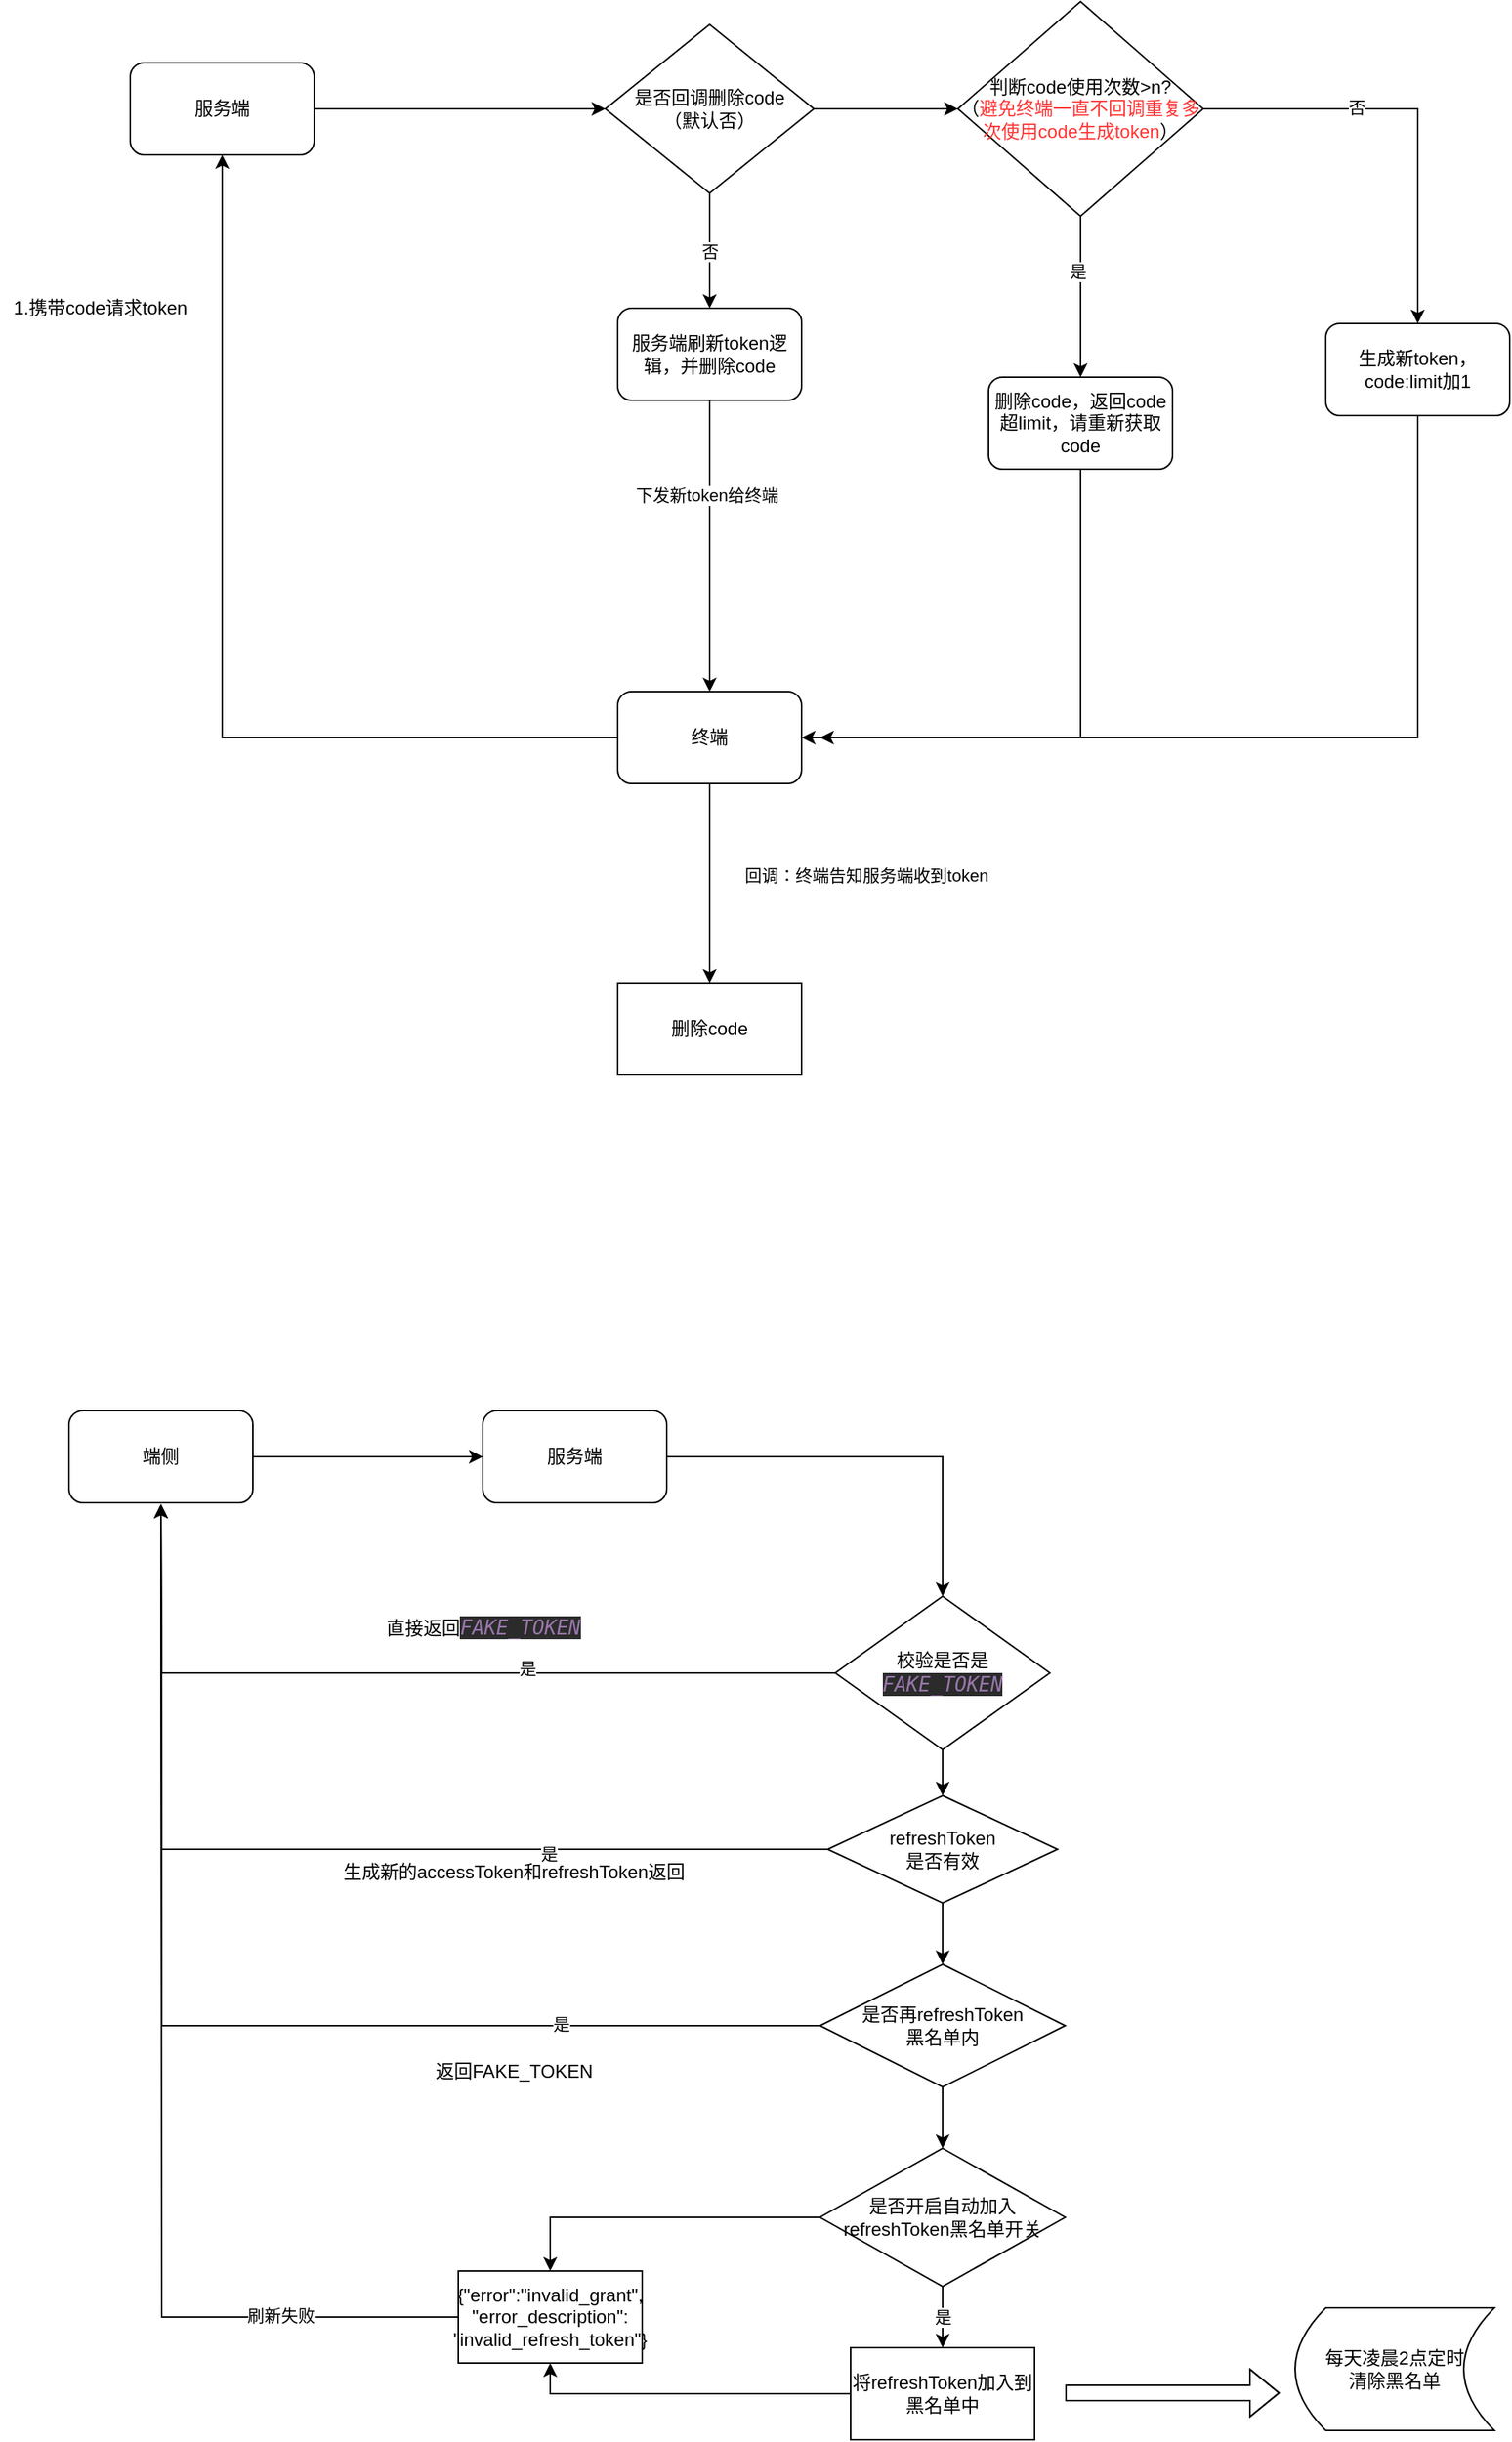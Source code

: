 <mxfile version="16.2.4" type="github">
  <diagram id="oarM0HKGG1xcpiazp4HU" name="Page-1">
    <mxGraphModel dx="1422" dy="762" grid="1" gridSize="10" guides="1" tooltips="1" connect="1" arrows="1" fold="1" page="1" pageScale="1" pageWidth="827" pageHeight="1169" math="0" shadow="0">
      <root>
        <mxCell id="0" />
        <mxCell id="1" parent="0" />
        <mxCell id="ga6xaN8mUOWN0gRQYGS6-3" style="edgeStyle=orthogonalEdgeStyle;rounded=0;orthogonalLoop=1;jettySize=auto;html=1;entryX=0.5;entryY=1;entryDx=0;entryDy=0;" parent="1" source="ga6xaN8mUOWN0gRQYGS6-1" target="ga6xaN8mUOWN0gRQYGS6-2" edge="1">
          <mxGeometry relative="1" as="geometry">
            <mxPoint x="270" y="350" as="targetPoint" />
            <Array as="points">
              <mxPoint x="260" y="730" />
            </Array>
          </mxGeometry>
        </mxCell>
        <mxCell id="ga6xaN8mUOWN0gRQYGS6-35" style="edgeStyle=orthogonalEdgeStyle;rounded=0;orthogonalLoop=1;jettySize=auto;html=1;exitX=0.5;exitY=1;exitDx=0;exitDy=0;entryX=0.5;entryY=0;entryDx=0;entryDy=0;" parent="1" source="ga6xaN8mUOWN0gRQYGS6-1" target="ga6xaN8mUOWN0gRQYGS6-34" edge="1">
          <mxGeometry relative="1" as="geometry" />
        </mxCell>
        <mxCell id="ga6xaN8mUOWN0gRQYGS6-36" value="回调：终端告知服务端收到token" style="edgeLabel;html=1;align=center;verticalAlign=middle;resizable=0;points=[];" parent="ga6xaN8mUOWN0gRQYGS6-35" vertex="1" connectable="0">
          <mxGeometry x="-0.262" y="2" relative="1" as="geometry">
            <mxPoint x="100" y="12" as="offset" />
          </mxGeometry>
        </mxCell>
        <mxCell id="ga6xaN8mUOWN0gRQYGS6-1" value="终端" style="rounded=1;whiteSpace=wrap;html=1;" parent="1" vertex="1">
          <mxGeometry x="518" y="700" width="120" height="60" as="geometry" />
        </mxCell>
        <mxCell id="ga6xaN8mUOWN0gRQYGS6-8" style="edgeStyle=orthogonalEdgeStyle;rounded=0;orthogonalLoop=1;jettySize=auto;html=1;exitX=1;exitY=0.5;exitDx=0;exitDy=0;entryX=0;entryY=0.5;entryDx=0;entryDy=0;" parent="1" source="ga6xaN8mUOWN0gRQYGS6-2" target="ga6xaN8mUOWN0gRQYGS6-6" edge="1">
          <mxGeometry relative="1" as="geometry" />
        </mxCell>
        <mxCell id="ga6xaN8mUOWN0gRQYGS6-2" value="服务端" style="rounded=1;whiteSpace=wrap;html=1;" parent="1" vertex="1">
          <mxGeometry x="200" y="290" width="120" height="60" as="geometry" />
        </mxCell>
        <mxCell id="ga6xaN8mUOWN0gRQYGS6-5" value="1.携带code请求token" style="text;html=1;align=center;verticalAlign=middle;resizable=0;points=[];autosize=1;strokeColor=none;fillColor=none;" parent="1" vertex="1">
          <mxGeometry x="115" y="440" width="130" height="20" as="geometry" />
        </mxCell>
        <mxCell id="ga6xaN8mUOWN0gRQYGS6-10" value="否" style="edgeStyle=orthogonalEdgeStyle;rounded=0;orthogonalLoop=1;jettySize=auto;html=1;exitX=0.5;exitY=1;exitDx=0;exitDy=0;entryX=0.5;entryY=0;entryDx=0;entryDy=0;" parent="1" source="ga6xaN8mUOWN0gRQYGS6-6" target="ga6xaN8mUOWN0gRQYGS6-9" edge="1">
          <mxGeometry relative="1" as="geometry" />
        </mxCell>
        <mxCell id="ga6xaN8mUOWN0gRQYGS6-15" style="edgeStyle=orthogonalEdgeStyle;rounded=0;orthogonalLoop=1;jettySize=auto;html=1;exitX=1;exitY=0.5;exitDx=0;exitDy=0;entryX=0;entryY=0.5;entryDx=0;entryDy=0;" parent="1" source="ga6xaN8mUOWN0gRQYGS6-6" target="ga6xaN8mUOWN0gRQYGS6-14" edge="1">
          <mxGeometry relative="1" as="geometry" />
        </mxCell>
        <mxCell id="ga6xaN8mUOWN0gRQYGS6-6" value="是否回调删除code&lt;br&gt;（默认否）" style="rhombus;whiteSpace=wrap;html=1;" parent="1" vertex="1">
          <mxGeometry x="510" y="265" width="136" height="110" as="geometry" />
        </mxCell>
        <mxCell id="ga6xaN8mUOWN0gRQYGS6-26" style="edgeStyle=orthogonalEdgeStyle;rounded=0;orthogonalLoop=1;jettySize=auto;html=1;exitX=0.5;exitY=1;exitDx=0;exitDy=0;" parent="1" source="ga6xaN8mUOWN0gRQYGS6-9" target="ga6xaN8mUOWN0gRQYGS6-1" edge="1">
          <mxGeometry relative="1" as="geometry" />
        </mxCell>
        <mxCell id="ga6xaN8mUOWN0gRQYGS6-27" value="下发新token给终端" style="edgeLabel;html=1;align=center;verticalAlign=middle;resizable=0;points=[];" parent="ga6xaN8mUOWN0gRQYGS6-26" vertex="1" connectable="0">
          <mxGeometry x="-0.35" y="-2" relative="1" as="geometry">
            <mxPoint as="offset" />
          </mxGeometry>
        </mxCell>
        <mxCell id="ga6xaN8mUOWN0gRQYGS6-9" value="服务端刷新token逻辑，并删除code" style="rounded=1;whiteSpace=wrap;html=1;" parent="1" vertex="1">
          <mxGeometry x="518" y="450" width="120" height="60" as="geometry" />
        </mxCell>
        <mxCell id="ga6xaN8mUOWN0gRQYGS6-23" style="edgeStyle=orthogonalEdgeStyle;rounded=0;orthogonalLoop=1;jettySize=auto;html=1;exitX=0.5;exitY=1;exitDx=0;exitDy=0;" parent="1" source="ga6xaN8mUOWN0gRQYGS6-14" target="ga6xaN8mUOWN0gRQYGS6-22" edge="1">
          <mxGeometry relative="1" as="geometry">
            <mxPoint x="880" y="490" as="targetPoint" />
          </mxGeometry>
        </mxCell>
        <mxCell id="ga6xaN8mUOWN0gRQYGS6-24" value="是" style="edgeLabel;html=1;align=center;verticalAlign=middle;resizable=0;points=[];" parent="ga6xaN8mUOWN0gRQYGS6-23" vertex="1" connectable="0">
          <mxGeometry x="-0.327" y="-2" relative="1" as="geometry">
            <mxPoint as="offset" />
          </mxGeometry>
        </mxCell>
        <mxCell id="ga6xaN8mUOWN0gRQYGS6-29" style="edgeStyle=orthogonalEdgeStyle;rounded=0;orthogonalLoop=1;jettySize=auto;html=1;exitX=1;exitY=0.5;exitDx=0;exitDy=0;" parent="1" source="ga6xaN8mUOWN0gRQYGS6-14" target="ga6xaN8mUOWN0gRQYGS6-30" edge="1">
          <mxGeometry relative="1" as="geometry">
            <mxPoint x="1040" y="490" as="targetPoint" />
          </mxGeometry>
        </mxCell>
        <mxCell id="ga6xaN8mUOWN0gRQYGS6-31" value="否" style="edgeLabel;html=1;align=center;verticalAlign=middle;resizable=0;points=[];" parent="ga6xaN8mUOWN0gRQYGS6-29" vertex="1" connectable="0">
          <mxGeometry x="-0.29" y="1" relative="1" as="geometry">
            <mxPoint as="offset" />
          </mxGeometry>
        </mxCell>
        <mxCell id="ga6xaN8mUOWN0gRQYGS6-14" value="判断code使用次数&amp;gt;n?&lt;br&gt;（&lt;font color=&quot;#ff3333&quot;&gt;避免终端一直不回调重复多次使用code生成token&lt;/font&gt;）" style="rhombus;whiteSpace=wrap;html=1;" parent="1" vertex="1">
          <mxGeometry x="740" y="250" width="160" height="140" as="geometry" />
        </mxCell>
        <mxCell id="ga6xaN8mUOWN0gRQYGS6-28" style="edgeStyle=orthogonalEdgeStyle;rounded=0;orthogonalLoop=1;jettySize=auto;html=1;exitX=0.5;exitY=1;exitDx=0;exitDy=0;entryX=1;entryY=0.5;entryDx=0;entryDy=0;" parent="1" source="ga6xaN8mUOWN0gRQYGS6-22" target="ga6xaN8mUOWN0gRQYGS6-1" edge="1">
          <mxGeometry relative="1" as="geometry" />
        </mxCell>
        <mxCell id="ga6xaN8mUOWN0gRQYGS6-22" value="删除code，返回code超limit，请重新获取code" style="rounded=1;whiteSpace=wrap;html=1;" parent="1" vertex="1">
          <mxGeometry x="760" y="495" width="120" height="60" as="geometry" />
        </mxCell>
        <mxCell id="ga6xaN8mUOWN0gRQYGS6-32" style="edgeStyle=orthogonalEdgeStyle;rounded=0;orthogonalLoop=1;jettySize=auto;html=1;exitX=0.5;exitY=1;exitDx=0;exitDy=0;" parent="1" source="ga6xaN8mUOWN0gRQYGS6-30" edge="1">
          <mxGeometry relative="1" as="geometry">
            <mxPoint x="650" y="730" as="targetPoint" />
            <Array as="points">
              <mxPoint x="1040" y="730" />
            </Array>
          </mxGeometry>
        </mxCell>
        <mxCell id="ga6xaN8mUOWN0gRQYGS6-30" value="生成新token，code:limit加1" style="rounded=1;whiteSpace=wrap;html=1;" parent="1" vertex="1">
          <mxGeometry x="980" y="460" width="120" height="60" as="geometry" />
        </mxCell>
        <mxCell id="ga6xaN8mUOWN0gRQYGS6-34" value="删除code" style="rounded=0;whiteSpace=wrap;html=1;" parent="1" vertex="1">
          <mxGeometry x="518" y="890" width="120" height="60" as="geometry" />
        </mxCell>
        <mxCell id="hUQQVmdVMtnaNt1VZYV0-37" style="edgeStyle=orthogonalEdgeStyle;rounded=0;orthogonalLoop=1;jettySize=auto;html=1;entryX=0;entryY=0.5;entryDx=0;entryDy=0;" parent="1" source="hUQQVmdVMtnaNt1VZYV0-1" target="hUQQVmdVMtnaNt1VZYV0-2" edge="1">
          <mxGeometry relative="1" as="geometry" />
        </mxCell>
        <mxCell id="hUQQVmdVMtnaNt1VZYV0-1" value="端侧" style="rounded=1;whiteSpace=wrap;html=1;" parent="1" vertex="1">
          <mxGeometry x="160" y="1169" width="120" height="60" as="geometry" />
        </mxCell>
        <mxCell id="hUQQVmdVMtnaNt1VZYV0-4" style="edgeStyle=orthogonalEdgeStyle;rounded=0;orthogonalLoop=1;jettySize=auto;html=1;entryX=0.5;entryY=0;entryDx=0;entryDy=0;" parent="1" source="hUQQVmdVMtnaNt1VZYV0-2" target="hUQQVmdVMtnaNt1VZYV0-3" edge="1">
          <mxGeometry relative="1" as="geometry" />
        </mxCell>
        <mxCell id="hUQQVmdVMtnaNt1VZYV0-2" value="服务端" style="rounded=1;whiteSpace=wrap;html=1;" parent="1" vertex="1">
          <mxGeometry x="430" y="1169" width="120" height="60" as="geometry" />
        </mxCell>
        <mxCell id="hUQQVmdVMtnaNt1VZYV0-5" style="edgeStyle=orthogonalEdgeStyle;rounded=0;orthogonalLoop=1;jettySize=auto;html=1;" parent="1" source="hUQQVmdVMtnaNt1VZYV0-3" edge="1">
          <mxGeometry relative="1" as="geometry">
            <mxPoint x="220" y="1230" as="targetPoint" />
          </mxGeometry>
        </mxCell>
        <mxCell id="hUQQVmdVMtnaNt1VZYV0-6" value="是" style="edgeLabel;html=1;align=center;verticalAlign=middle;resizable=0;points=[];" parent="hUQQVmdVMtnaNt1VZYV0-5" vertex="1" connectable="0">
          <mxGeometry x="-0.269" y="-3" relative="1" as="geometry">
            <mxPoint as="offset" />
          </mxGeometry>
        </mxCell>
        <mxCell id="hUQQVmdVMtnaNt1VZYV0-9" style="edgeStyle=orthogonalEdgeStyle;rounded=0;orthogonalLoop=1;jettySize=auto;html=1;exitX=0.5;exitY=1;exitDx=0;exitDy=0;entryX=0.5;entryY=0;entryDx=0;entryDy=0;" parent="1" source="hUQQVmdVMtnaNt1VZYV0-3" target="hUQQVmdVMtnaNt1VZYV0-8" edge="1">
          <mxGeometry relative="1" as="geometry" />
        </mxCell>
        <mxCell id="hUQQVmdVMtnaNt1VZYV0-3" value="校验是否是&lt;br&gt;&lt;span style=&quot;color: rgb(152 , 118 , 170) ; font-style: italic ; background-color: rgb(43 , 43 , 43) ; font-family: &amp;#34;jetbrains mono&amp;#34; , monospace ; font-size: 9.8pt&quot;&gt;FAKE_TOKEN&lt;/span&gt;" style="rhombus;whiteSpace=wrap;html=1;" parent="1" vertex="1">
          <mxGeometry x="660" y="1290" width="140" height="100" as="geometry" />
        </mxCell>
        <mxCell id="hUQQVmdVMtnaNt1VZYV0-7" value="直接返回&lt;span style=&quot;color: rgb(152 , 118 , 170) ; font-style: italic ; background-color: rgb(43 , 43 , 43) ; font-family: &amp;#34;jetbrains mono&amp;#34; , monospace ; font-size: 9.8pt&quot;&gt;FAKE_TOKEN&lt;/span&gt;" style="text;html=1;align=center;verticalAlign=middle;resizable=0;points=[];autosize=1;strokeColor=none;fillColor=none;" parent="1" vertex="1">
          <mxGeometry x="365" y="1300" width="130" height="20" as="geometry" />
        </mxCell>
        <mxCell id="hUQQVmdVMtnaNt1VZYV0-10" style="edgeStyle=orthogonalEdgeStyle;rounded=0;orthogonalLoop=1;jettySize=auto;html=1;exitX=0;exitY=0.5;exitDx=0;exitDy=0;" parent="1" source="hUQQVmdVMtnaNt1VZYV0-8" edge="1">
          <mxGeometry relative="1" as="geometry">
            <mxPoint x="220" y="1230" as="targetPoint" />
          </mxGeometry>
        </mxCell>
        <mxCell id="hUQQVmdVMtnaNt1VZYV0-11" value="是" style="edgeLabel;html=1;align=center;verticalAlign=middle;resizable=0;points=[];" parent="hUQQVmdVMtnaNt1VZYV0-10" vertex="1" connectable="0">
          <mxGeometry x="-0.448" y="3" relative="1" as="geometry">
            <mxPoint as="offset" />
          </mxGeometry>
        </mxCell>
        <mxCell id="hUQQVmdVMtnaNt1VZYV0-17" style="edgeStyle=orthogonalEdgeStyle;rounded=0;orthogonalLoop=1;jettySize=auto;html=1;entryX=0.5;entryY=0;entryDx=0;entryDy=0;" parent="1" source="hUQQVmdVMtnaNt1VZYV0-8" target="hUQQVmdVMtnaNt1VZYV0-16" edge="1">
          <mxGeometry relative="1" as="geometry" />
        </mxCell>
        <mxCell id="hUQQVmdVMtnaNt1VZYV0-8" value="refreshToken&lt;br&gt;是否有效" style="rhombus;whiteSpace=wrap;html=1;" parent="1" vertex="1">
          <mxGeometry x="655" y="1420" width="150" height="70" as="geometry" />
        </mxCell>
        <mxCell id="hUQQVmdVMtnaNt1VZYV0-12" value="生成新的accessToken和refreshToken返回" style="text;html=1;align=center;verticalAlign=middle;resizable=0;points=[];autosize=1;strokeColor=none;fillColor=none;" parent="1" vertex="1">
          <mxGeometry x="330" y="1460" width="240" height="20" as="geometry" />
        </mxCell>
        <mxCell id="hUQQVmdVMtnaNt1VZYV0-24" value="是" style="edgeStyle=orthogonalEdgeStyle;rounded=0;orthogonalLoop=1;jettySize=auto;html=1;entryX=0.5;entryY=0;entryDx=0;entryDy=0;" parent="1" source="hUQQVmdVMtnaNt1VZYV0-13" target="hUQQVmdVMtnaNt1VZYV0-23" edge="1">
          <mxGeometry relative="1" as="geometry" />
        </mxCell>
        <mxCell id="hUQQVmdVMtnaNt1VZYV0-33" style="edgeStyle=orthogonalEdgeStyle;rounded=0;orthogonalLoop=1;jettySize=auto;html=1;entryX=0.5;entryY=0;entryDx=0;entryDy=0;" parent="1" source="hUQQVmdVMtnaNt1VZYV0-13" target="hUQQVmdVMtnaNt1VZYV0-22" edge="1">
          <mxGeometry relative="1" as="geometry" />
        </mxCell>
        <mxCell id="hUQQVmdVMtnaNt1VZYV0-13" value="是否开启自动加入&lt;br&gt;refreshToken黑名单开关" style="rhombus;whiteSpace=wrap;html=1;" parent="1" vertex="1">
          <mxGeometry x="650" y="1650" width="160" height="90" as="geometry" />
        </mxCell>
        <mxCell id="hUQQVmdVMtnaNt1VZYV0-18" style="edgeStyle=orthogonalEdgeStyle;rounded=0;orthogonalLoop=1;jettySize=auto;html=1;" parent="1" source="hUQQVmdVMtnaNt1VZYV0-16" edge="1">
          <mxGeometry relative="1" as="geometry">
            <mxPoint x="220" y="1230" as="targetPoint" />
          </mxGeometry>
        </mxCell>
        <mxCell id="hUQQVmdVMtnaNt1VZYV0-19" value="是" style="edgeLabel;html=1;align=center;verticalAlign=middle;resizable=0;points=[];" parent="hUQQVmdVMtnaNt1VZYV0-18" vertex="1" connectable="0">
          <mxGeometry x="-0.561" y="-1" relative="1" as="geometry">
            <mxPoint as="offset" />
          </mxGeometry>
        </mxCell>
        <mxCell id="hUQQVmdVMtnaNt1VZYV0-21" style="edgeStyle=orthogonalEdgeStyle;rounded=0;orthogonalLoop=1;jettySize=auto;html=1;entryX=0.5;entryY=0;entryDx=0;entryDy=0;" parent="1" source="hUQQVmdVMtnaNt1VZYV0-16" target="hUQQVmdVMtnaNt1VZYV0-13" edge="1">
          <mxGeometry relative="1" as="geometry" />
        </mxCell>
        <mxCell id="hUQQVmdVMtnaNt1VZYV0-16" value="是否再refreshToken&lt;br&gt;黑名单内" style="rhombus;whiteSpace=wrap;html=1;" parent="1" vertex="1">
          <mxGeometry x="650" y="1530" width="160" height="80" as="geometry" />
        </mxCell>
        <mxCell id="hUQQVmdVMtnaNt1VZYV0-20" value="返回FAKE_TOKEN" style="text;html=1;align=center;verticalAlign=middle;resizable=0;points=[];autosize=1;strokeColor=none;fillColor=none;" parent="1" vertex="1">
          <mxGeometry x="390" y="1590" width="120" height="20" as="geometry" />
        </mxCell>
        <mxCell id="hUQQVmdVMtnaNt1VZYV0-35" style="edgeStyle=orthogonalEdgeStyle;rounded=0;orthogonalLoop=1;jettySize=auto;html=1;" parent="1" source="hUQQVmdVMtnaNt1VZYV0-22" edge="1">
          <mxGeometry relative="1" as="geometry">
            <mxPoint x="220" y="1230" as="targetPoint" />
          </mxGeometry>
        </mxCell>
        <mxCell id="hUQQVmdVMtnaNt1VZYV0-36" value="刷新失败" style="edgeLabel;html=1;align=center;verticalAlign=middle;resizable=0;points=[];" parent="hUQQVmdVMtnaNt1VZYV0-35" vertex="1" connectable="0">
          <mxGeometry x="-0.678" y="-1" relative="1" as="geometry">
            <mxPoint as="offset" />
          </mxGeometry>
        </mxCell>
        <mxCell id="hUQQVmdVMtnaNt1VZYV0-22" value="&lt;div&gt;{&quot;error&quot;:&quot;invalid_grant&quot;,&lt;/div&gt;&lt;div&gt;&quot;error_description&quot;:&lt;/div&gt;&lt;div&gt;&quot;invalid_refresh_token&quot;}&lt;/div&gt;" style="rounded=0;whiteSpace=wrap;html=1;" parent="1" vertex="1">
          <mxGeometry x="414" y="1730" width="120" height="60" as="geometry" />
        </mxCell>
        <mxCell id="hUQQVmdVMtnaNt1VZYV0-31" style="edgeStyle=orthogonalEdgeStyle;shape=flexArrow;rounded=0;orthogonalLoop=1;jettySize=auto;html=1;" parent="1" edge="1">
          <mxGeometry relative="1" as="geometry">
            <mxPoint x="950" y="1809.5" as="targetPoint" />
            <mxPoint x="810" y="1809.5" as="sourcePoint" />
            <Array as="points">
              <mxPoint x="880" y="1809.5" />
              <mxPoint x="880" y="1809.5" />
            </Array>
          </mxGeometry>
        </mxCell>
        <mxCell id="hUQQVmdVMtnaNt1VZYV0-34" style="edgeStyle=orthogonalEdgeStyle;rounded=0;orthogonalLoop=1;jettySize=auto;html=1;entryX=0.5;entryY=1;entryDx=0;entryDy=0;" parent="1" source="hUQQVmdVMtnaNt1VZYV0-23" target="hUQQVmdVMtnaNt1VZYV0-22" edge="1">
          <mxGeometry relative="1" as="geometry" />
        </mxCell>
        <mxCell id="hUQQVmdVMtnaNt1VZYV0-23" value="将refreshToken加入到黑名单中" style="rounded=0;whiteSpace=wrap;html=1;" parent="1" vertex="1">
          <mxGeometry x="670" y="1780" width="120" height="60" as="geometry" />
        </mxCell>
        <mxCell id="G-GZIwP536SNBcj2gwLO-3" value="&lt;span&gt;每天凌晨2点定时&lt;br&gt;清除黑名单&lt;/span&gt;" style="shape=dataStorage;whiteSpace=wrap;html=1;fixedSize=1;" vertex="1" parent="1">
          <mxGeometry x="960" y="1754" width="130" height="80" as="geometry" />
        </mxCell>
      </root>
    </mxGraphModel>
  </diagram>
</mxfile>
